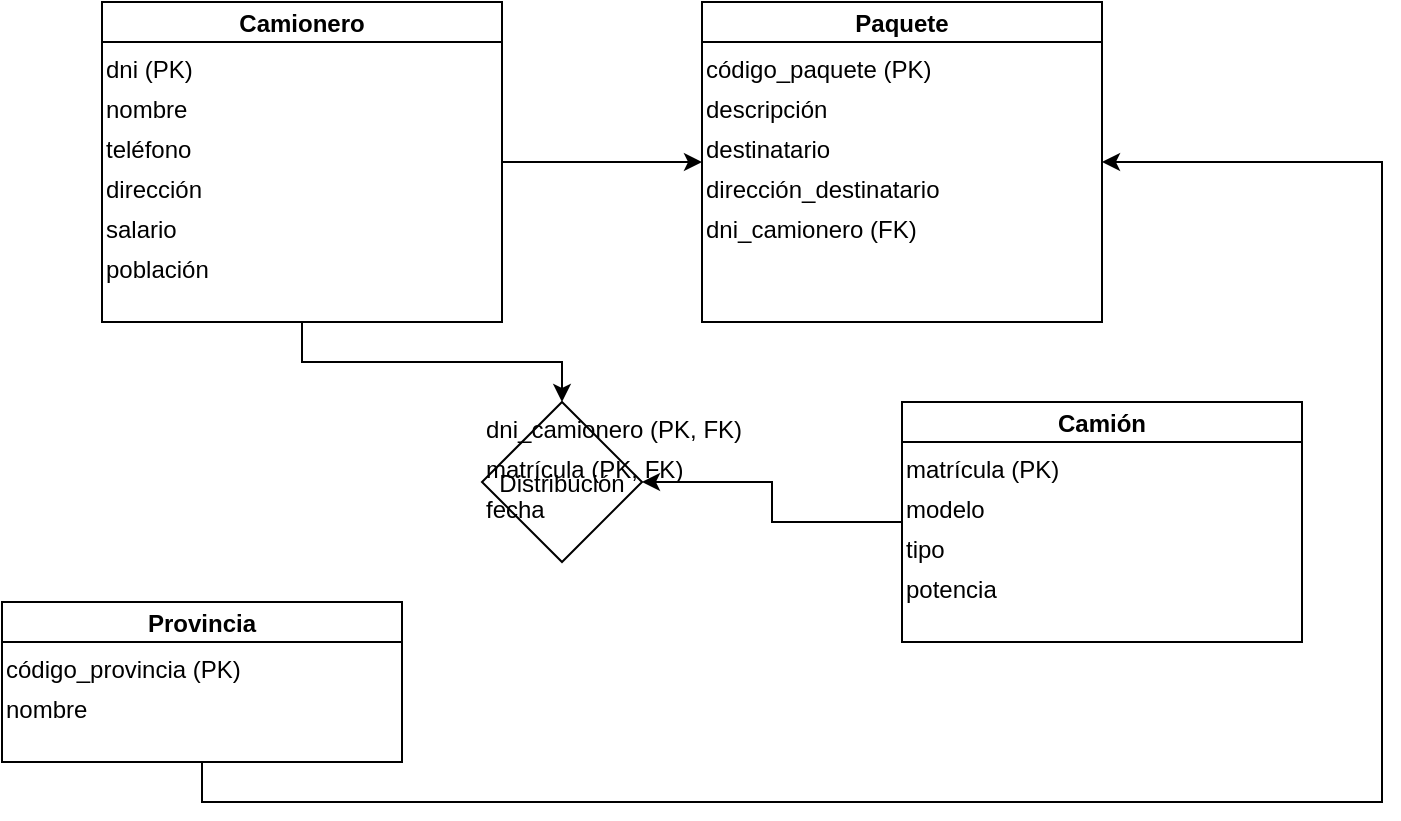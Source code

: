 <mxfile version="24.6.4" type="device">
  <diagram name="Ejercicio2" id="0">
    <mxGraphModel dx="879" dy="456" grid="1" gridSize="10" guides="1" tooltips="1" connect="1" arrows="1" fold="1" page="1" pageScale="1" pageWidth="827" pageHeight="1169" math="0" shadow="0">
      <root>
        <mxCell id="0" />
        <mxCell id="1" parent="0" />
        <mxCell id="2" value="Camionero" style="swimlane;childLayout=stackLayout;horizontal=1;startSize=20;horizontalStack=0;resizeParent=1;resizeLast=0;collapsible=0;recursiveResize=0;expand=0;" parent="1" vertex="1" connectable="0">
          <mxGeometry x="100" y="100" width="200" height="160" as="geometry" />
        </mxCell>
        <mxCell id="3" value="dni (PK)" style="text" parent="2" vertex="1">
          <mxGeometry y="20" width="200" height="20" as="geometry" />
        </mxCell>
        <mxCell id="4" value="nombre" style="text" parent="2" vertex="1">
          <mxGeometry y="40" width="200" height="20" as="geometry" />
        </mxCell>
        <mxCell id="5" value="teléfono" style="text" parent="2" vertex="1">
          <mxGeometry y="60" width="200" height="20" as="geometry" />
        </mxCell>
        <mxCell id="6" value="dirección" style="text" parent="2" vertex="1">
          <mxGeometry y="80" width="200" height="20" as="geometry" />
        </mxCell>
        <mxCell id="7" value="salario" style="text" parent="2" vertex="1">
          <mxGeometry y="100" width="200" height="20" as="geometry" />
        </mxCell>
        <mxCell id="8" value="población" style="text" parent="2" vertex="1">
          <mxGeometry y="120" width="200" height="20" as="geometry" />
        </mxCell>
        <mxCell id="9" value="Paquete" style="swimlane;childLayout=stackLayout;horizontal=1;startSize=20;horizontalStack=0;resizeParent=1;resizeLast=0;collapsible=0;recursiveResize=0;expand=0;" parent="1" vertex="1" connectable="0">
          <mxGeometry x="400" y="100" width="200" height="160" as="geometry" />
        </mxCell>
        <mxCell id="10" value="código_paquete (PK)" style="text" parent="9" vertex="1">
          <mxGeometry y="20" width="200" height="20" as="geometry" />
        </mxCell>
        <mxCell id="11" value="descripción" style="text" parent="9" vertex="1">
          <mxGeometry y="40" width="200" height="20" as="geometry" />
        </mxCell>
        <mxCell id="12" value="destinatario" style="text" parent="9" vertex="1">
          <mxGeometry y="60" width="200" height="20" as="geometry" />
        </mxCell>
        <mxCell id="13" value="dirección_destinatario" style="text" parent="9" vertex="1">
          <mxGeometry y="80" width="200" height="20" as="geometry" />
        </mxCell>
        <mxCell id="14" value="dni_camionero (FK)" style="text" parent="9" vertex="1">
          <mxGeometry y="100" width="200" height="20" as="geometry" />
        </mxCell>
        <mxCell id="15" value="Provincia" style="swimlane;childLayout=stackLayout;horizontal=1;startSize=20;horizontalStack=0;resizeParent=1;resizeLast=0;collapsible=0;recursiveResize=0;expand=0;" parent="1" vertex="1" connectable="0">
          <mxGeometry x="50" y="400" width="200" height="80" as="geometry" />
        </mxCell>
        <mxCell id="16" value="código_provincia (PK)" style="text" parent="15" vertex="1">
          <mxGeometry y="20" width="200" height="20" as="geometry" />
        </mxCell>
        <mxCell id="17" value="nombre" style="text" parent="15" vertex="1">
          <mxGeometry y="40" width="200" height="20" as="geometry" />
        </mxCell>
        <mxCell id="18" value="Camión" style="swimlane;childLayout=stackLayout;horizontal=1;startSize=20;horizontalStack=0;resizeParent=1;resizeLast=0;collapsible=0;recursiveResize=0;expand=0;" parent="1" vertex="1" connectable="0">
          <mxGeometry x="500" y="300" width="200" height="120" as="geometry" />
        </mxCell>
        <mxCell id="19" value="matrícula (PK)" style="text" parent="18" vertex="1">
          <mxGeometry y="20" width="200" height="20" as="geometry" />
        </mxCell>
        <mxCell id="20" value="modelo" style="text" parent="18" vertex="1">
          <mxGeometry y="40" width="200" height="20" as="geometry" />
        </mxCell>
        <mxCell id="21" value="tipo" style="text" parent="18" vertex="1">
          <mxGeometry y="60" width="200" height="20" as="geometry" />
        </mxCell>
        <mxCell id="22" value="potencia" style="text" parent="18" vertex="1">
          <mxGeometry y="80" width="200" height="20" as="geometry" />
        </mxCell>
        <mxCell id="23" value="Distribución" style="rhombus" parent="1" vertex="1">
          <mxGeometry x="290" y="300" width="80" height="80" as="geometry" />
        </mxCell>
        <mxCell id="24" value="dni_camionero (PK, FK)" style="text" parent="23" vertex="1">
          <mxGeometry width="80" height="20" as="geometry" />
        </mxCell>
        <mxCell id="25" value="matrícula (PK, FK)" style="text" parent="23" vertex="1">
          <mxGeometry y="20" width="80" height="20" as="geometry" />
        </mxCell>
        <mxCell id="26" value="fecha" style="text" parent="23" vertex="1">
          <mxGeometry y="40" width="80" height="20" as="geometry" />
        </mxCell>
        <mxCell id="27" style="edgeStyle=orthogonalEdgeStyle;rounded=0;" parent="1" source="2" target="9" edge="1">
          <mxGeometry relative="1" as="geometry" />
        </mxCell>
        <mxCell id="28" style="edgeStyle=orthogonalEdgeStyle;rounded=0;" parent="1" source="15" target="9" edge="1">
          <mxGeometry relative="1" as="geometry">
            <Array as="points">
              <mxPoint x="150" y="500" />
              <mxPoint x="740" y="500" />
              <mxPoint x="740" y="180" />
            </Array>
          </mxGeometry>
        </mxCell>
        <mxCell id="29" style="edgeStyle=orthogonalEdgeStyle;rounded=0;" parent="1" source="2" target="23" edge="1">
          <mxGeometry relative="1" as="geometry" />
        </mxCell>
        <mxCell id="30" style="edgeStyle=orthogonalEdgeStyle;rounded=0;" parent="1" source="18" target="23" edge="1">
          <mxGeometry relative="1" as="geometry" />
        </mxCell>
      </root>
    </mxGraphModel>
  </diagram>
</mxfile>
